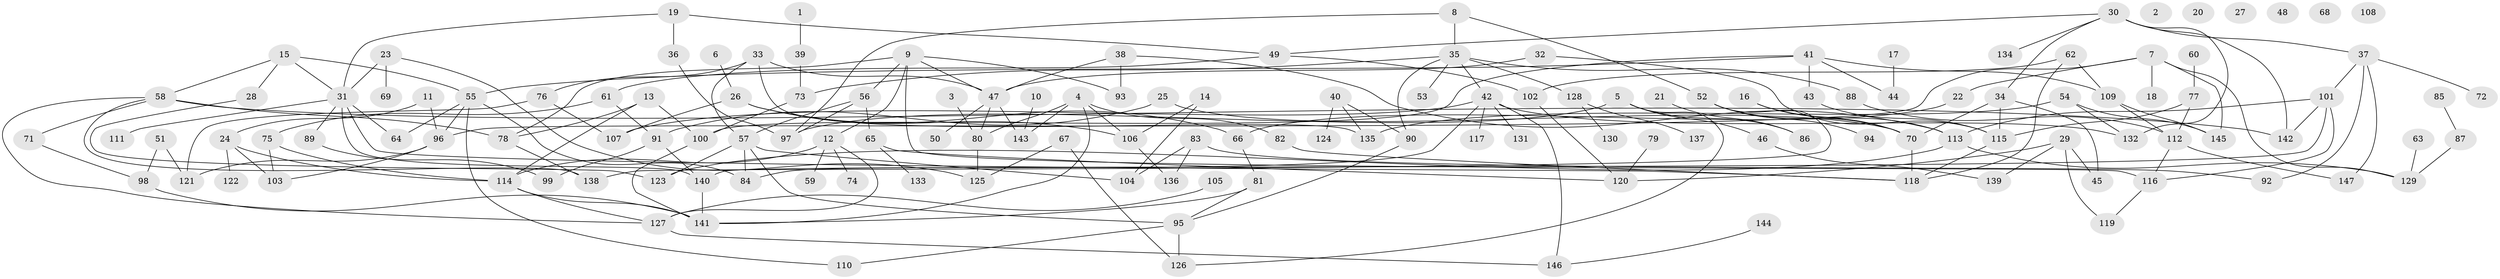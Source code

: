 // Generated by graph-tools (version 1.1) at 2025/49/03/09/25 03:49:13]
// undirected, 147 vertices, 211 edges
graph export_dot {
graph [start="1"]
  node [color=gray90,style=filled];
  1;
  2;
  3;
  4;
  5;
  6;
  7;
  8;
  9;
  10;
  11;
  12;
  13;
  14;
  15;
  16;
  17;
  18;
  19;
  20;
  21;
  22;
  23;
  24;
  25;
  26;
  27;
  28;
  29;
  30;
  31;
  32;
  33;
  34;
  35;
  36;
  37;
  38;
  39;
  40;
  41;
  42;
  43;
  44;
  45;
  46;
  47;
  48;
  49;
  50;
  51;
  52;
  53;
  54;
  55;
  56;
  57;
  58;
  59;
  60;
  61;
  62;
  63;
  64;
  65;
  66;
  67;
  68;
  69;
  70;
  71;
  72;
  73;
  74;
  75;
  76;
  77;
  78;
  79;
  80;
  81;
  82;
  83;
  84;
  85;
  86;
  87;
  88;
  89;
  90;
  91;
  92;
  93;
  94;
  95;
  96;
  97;
  98;
  99;
  100;
  101;
  102;
  103;
  104;
  105;
  106;
  107;
  108;
  109;
  110;
  111;
  112;
  113;
  114;
  115;
  116;
  117;
  118;
  119;
  120;
  121;
  122;
  123;
  124;
  125;
  126;
  127;
  128;
  129;
  130;
  131;
  132;
  133;
  134;
  135;
  136;
  137;
  138;
  139;
  140;
  141;
  142;
  143;
  144;
  145;
  146;
  147;
  1 -- 39;
  3 -- 80;
  4 -- 80;
  4 -- 82;
  4 -- 106;
  4 -- 141;
  4 -- 143;
  5 -- 46;
  5 -- 86;
  5 -- 97;
  5 -- 126;
  6 -- 26;
  7 -- 18;
  7 -- 22;
  7 -- 96;
  7 -- 129;
  7 -- 145;
  8 -- 35;
  8 -- 52;
  8 -- 97;
  9 -- 12;
  9 -- 47;
  9 -- 56;
  9 -- 78;
  9 -- 93;
  9 -- 116;
  10 -- 143;
  11 -- 24;
  11 -- 96;
  12 -- 59;
  12 -- 74;
  12 -- 114;
  12 -- 127;
  13 -- 78;
  13 -- 100;
  13 -- 114;
  14 -- 104;
  14 -- 106;
  15 -- 28;
  15 -- 31;
  15 -- 55;
  15 -- 58;
  16 -- 70;
  16 -- 113;
  17 -- 44;
  19 -- 31;
  19 -- 36;
  19 -- 49;
  21 -- 86;
  22 -- 66;
  23 -- 31;
  23 -- 69;
  23 -- 125;
  24 -- 103;
  24 -- 114;
  24 -- 122;
  25 -- 70;
  25 -- 91;
  26 -- 66;
  26 -- 106;
  26 -- 107;
  28 -- 123;
  29 -- 45;
  29 -- 119;
  29 -- 120;
  29 -- 139;
  30 -- 34;
  30 -- 37;
  30 -- 49;
  30 -- 132;
  30 -- 134;
  30 -- 142;
  31 -- 64;
  31 -- 89;
  31 -- 111;
  31 -- 118;
  31 -- 140;
  32 -- 47;
  32 -- 115;
  33 -- 47;
  33 -- 57;
  33 -- 76;
  33 -- 135;
  34 -- 45;
  34 -- 70;
  34 -- 115;
  35 -- 42;
  35 -- 53;
  35 -- 73;
  35 -- 88;
  35 -- 90;
  35 -- 128;
  36 -- 97;
  37 -- 72;
  37 -- 92;
  37 -- 101;
  37 -- 147;
  38 -- 47;
  38 -- 93;
  38 -- 113;
  39 -- 73;
  40 -- 90;
  40 -- 124;
  40 -- 135;
  41 -- 43;
  41 -- 44;
  41 -- 55;
  41 -- 100;
  41 -- 109;
  42 -- 84;
  42 -- 107;
  42 -- 117;
  42 -- 131;
  42 -- 132;
  42 -- 146;
  43 -- 115;
  46 -- 139;
  47 -- 50;
  47 -- 80;
  47 -- 143;
  49 -- 61;
  49 -- 102;
  51 -- 98;
  51 -- 121;
  52 -- 70;
  52 -- 94;
  52 -- 138;
  54 -- 132;
  54 -- 135;
  54 -- 145;
  55 -- 64;
  55 -- 84;
  55 -- 96;
  55 -- 110;
  56 -- 57;
  56 -- 65;
  56 -- 97;
  57 -- 84;
  57 -- 95;
  57 -- 104;
  57 -- 123;
  58 -- 71;
  58 -- 78;
  58 -- 127;
  58 -- 138;
  58 -- 142;
  60 -- 77;
  61 -- 75;
  61 -- 91;
  62 -- 102;
  62 -- 109;
  62 -- 118;
  63 -- 129;
  65 -- 120;
  65 -- 133;
  66 -- 81;
  67 -- 125;
  67 -- 126;
  70 -- 118;
  71 -- 98;
  73 -- 100;
  75 -- 103;
  75 -- 114;
  76 -- 107;
  76 -- 121;
  77 -- 112;
  77 -- 115;
  78 -- 138;
  79 -- 120;
  80 -- 125;
  81 -- 95;
  81 -- 141;
  82 -- 118;
  83 -- 92;
  83 -- 104;
  83 -- 136;
  85 -- 87;
  87 -- 129;
  88 -- 112;
  89 -- 99;
  90 -- 95;
  91 -- 99;
  91 -- 140;
  95 -- 110;
  95 -- 126;
  96 -- 103;
  96 -- 121;
  98 -- 141;
  100 -- 141;
  101 -- 113;
  101 -- 116;
  101 -- 140;
  101 -- 142;
  102 -- 120;
  105 -- 127;
  106 -- 136;
  109 -- 112;
  109 -- 145;
  112 -- 116;
  112 -- 147;
  113 -- 123;
  113 -- 129;
  114 -- 127;
  114 -- 141;
  115 -- 118;
  116 -- 119;
  127 -- 146;
  128 -- 130;
  128 -- 137;
  140 -- 141;
  144 -- 146;
}
